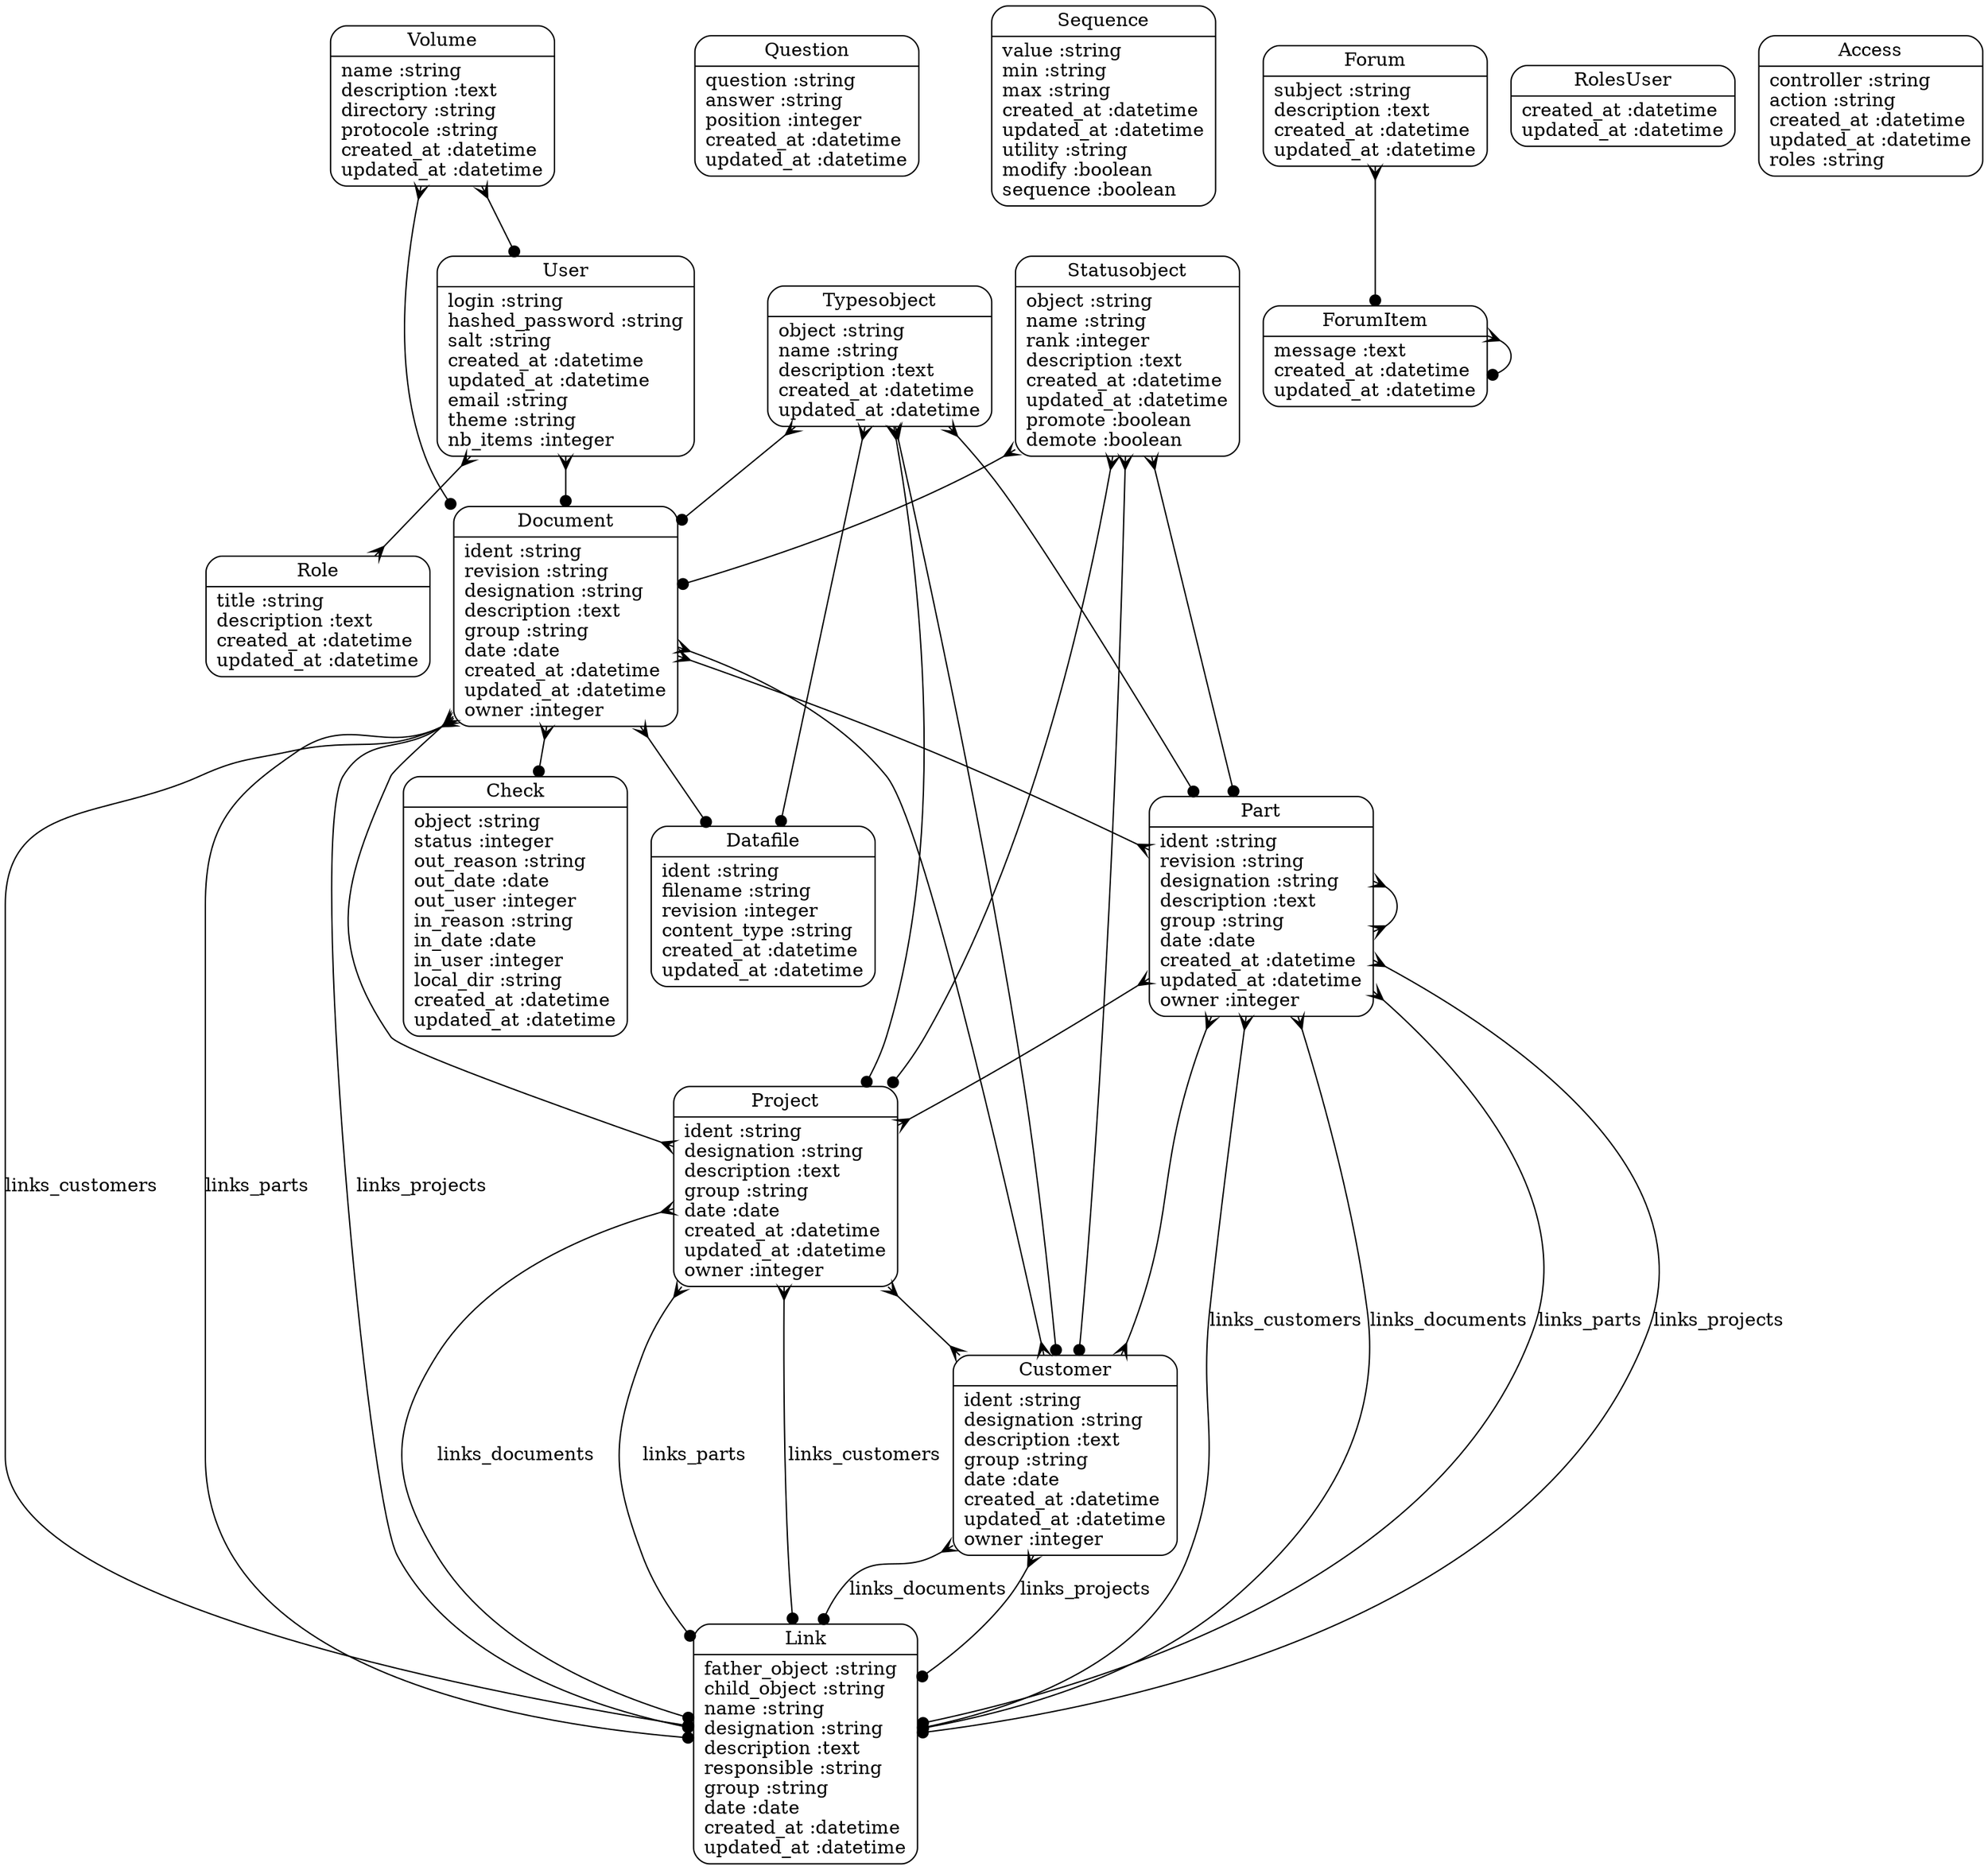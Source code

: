 digraph models_diagram {
	graph[overlap=false, splines=true]
	"Document" [shape=Mrecord, label="{Document|ident :string\lrevision :string\ldesignation :string\ldescription :text\lgroup :string\ldate :date\lcreated_at :datetime\lupdated_at :datetime\lowner :integer\l}"]
	"Part" [shape=Mrecord, label="{Part|ident :string\lrevision :string\ldesignation :string\ldescription :text\lgroup :string\ldate :date\lcreated_at :datetime\lupdated_at :datetime\lowner :integer\l}"]
	"Project" [shape=Mrecord, label="{Project|ident :string\ldesignation :string\ldescription :text\lgroup :string\ldate :date\lcreated_at :datetime\lupdated_at :datetime\lowner :integer\l}"]
	"Customer" [shape=Mrecord, label="{Customer|ident :string\ldesignation :string\ldescription :text\lgroup :string\ldate :date\lcreated_at :datetime\lupdated_at :datetime\lowner :integer\l}"]
	"User" [shape=Mrecord, label="{User|login :string\lhashed_password :string\lsalt :string\lcreated_at :datetime\lupdated_at :datetime\lemail :string\ltheme :string\lnb_items :integer\l}"]
	"Question" [shape=Mrecord, label="{Question|question :string\lanswer :string\lposition :integer\lcreated_at :datetime\lupdated_at :datetime\l}"]
	"Typesobject" [shape=Mrecord, label="{Typesobject|object :string\lname :string\ldescription :text\lcreated_at :datetime\lupdated_at :datetime\l}"]
	"Statusobject" [shape=Mrecord, label="{Statusobject|object :string\lname :string\lrank :integer\ldescription :text\lcreated_at :datetime\lupdated_at :datetime\lpromote :boolean\ldemote :boolean\l}"]
	"Role" [shape=Mrecord, label="{Role|title :string\ldescription :text\lcreated_at :datetime\lupdated_at :datetime\l}"]
	"Volume" [shape=Mrecord, label="{Volume|name :string\ldescription :text\ldirectory :string\lprotocole :string\lcreated_at :datetime\lupdated_at :datetime\l}"]
	"Sequence" [shape=Mrecord, label="{Sequence|value :string\lmin :string\lmax :string\lcreated_at :datetime\lupdated_at :datetime\lutility :string\lmodify :boolean\lsequence :boolean\l}"]
	"Link" [shape=Mrecord, label="{Link|father_object :string\lchild_object :string\lname :string\ldesignation :string\ldescription :text\lresponsible :string\lgroup :string\ldate :date\lcreated_at :datetime\lupdated_at :datetime\l}"]
	"Check" [shape=Mrecord, label="{Check|object :string\lstatus :integer\lout_reason :string\lout_date :date\lout_user :integer\lin_reason :string\lin_date :date\lin_user :integer\llocal_dir :string\lcreated_at :datetime\lupdated_at :datetime\l}"]
	"Forum" [shape=Mrecord, label="{Forum|subject :string\ldescription :text\lcreated_at :datetime\lupdated_at :datetime\l}"]
	"ForumItem" [shape=Mrecord, label="{ForumItem|message :text\lcreated_at :datetime\lupdated_at :datetime\l}"]
	"RolesUser" [shape=Mrecord, label="{RolesUser|created_at :datetime\lupdated_at :datetime\l}"]
	"Access" [shape=Mrecord, label="{Access|controller :string\laction :string\lcreated_at :datetime\lupdated_at :datetime\lroles :string\l}"]
	"Datafile" [shape=Mrecord, label="{Datafile|ident :string\lfilename :string\lrevision :integer\lcontent_type :string\lcreated_at :datetime\lupdated_at :datetime\l}"]
	"Document" -> "Check" [arrowtail=crow, arrowhead=dot, dir=both]
	"Document" -> "Customer" [arrowtail=crow, arrowhead=crow, dir=both]
	"Document" -> "Link" [label="links_parts", arrowtail=crow, arrowhead=dot, dir=both]
	"Document" -> "Project" [arrowtail=crow, arrowhead=crow, dir=both]
	"Document" -> "Link" [label="links_projects", arrowtail=crow, arrowhead=dot, dir=both]
	"Document" -> "Datafile" [arrowtail=crow, arrowhead=dot, dir=both]
	"Document" -> "Part" [arrowtail=crow, arrowhead=crow, dir=both]
	"Document" -> "Link" [label="links_customers", arrowtail=crow, arrowhead=dot, dir=both]
	"Part" -> "Customer" [arrowtail=crow, arrowhead=crow, dir=both]
	"Part" -> "Link" [label="links_documents", arrowtail=crow, arrowhead=dot, dir=both]
	"Part" -> "Link" [label="links_parts", arrowtail=crow, arrowhead=dot, dir=both]
	"Part" -> "Project" [arrowtail=crow, arrowhead=crow, dir=both]
	"Part" -> "Link" [label="links_projects", arrowtail=crow, arrowhead=dot, dir=both]
	"Part" -> "Part" [arrowtail=crow, arrowhead=crow, dir=both]
	"Part" -> "Link" [label="links_customers", arrowtail=crow, arrowhead=dot, dir=both]
	"Project" -> "Customer" [arrowtail=crow, arrowhead=crow, dir=both]
	"Project" -> "Link" [label="links_documents", arrowtail=crow, arrowhead=dot, dir=both]
	"Project" -> "Link" [label="links_parts", arrowtail=crow, arrowhead=dot, dir=both]
	"Project" -> "Link" [label="links_customers", arrowtail=crow, arrowhead=dot, dir=both]
	"Customer" -> "Link" [label="links_documents", arrowtail=crow, arrowhead=dot, dir=both]
	"Customer" -> "Link" [label="links_projects", arrowtail=crow, arrowhead=dot, dir=both]
	"User" -> "Document" [arrowtail=crow, arrowhead=dot, dir=both]
	"User" -> "Role" [arrowtail=crow, arrowhead=crow, dir=both]
	"Typesobject" -> "Customer" [arrowtail=crow, arrowhead=dot, dir=both]
	"Typesobject" -> "Document" [arrowtail=crow, arrowhead=dot, dir=both]
	"Typesobject" -> "Project" [arrowtail=crow, arrowhead=dot, dir=both]
	"Typesobject" -> "Part" [arrowtail=crow, arrowhead=dot, dir=both]
	"Typesobject" -> "Datafile" [arrowtail=crow, arrowhead=dot, dir=both]
	"Statusobject" -> "Customer" [arrowtail=crow, arrowhead=dot, dir=both]
	"Statusobject" -> "Document" [arrowtail=crow, arrowhead=dot, dir=both]
	"Statusobject" -> "Project" [arrowtail=crow, arrowhead=dot, dir=both]
	"Statusobject" -> "Part" [arrowtail=crow, arrowhead=dot, dir=both]
	"Volume" -> "Document" [arrowtail=crow, arrowhead=dot, dir=both]
	"Volume" -> "User" [arrowtail=crow, arrowhead=dot, dir=both]
	"Forum" -> "ForumItem" [arrowtail=crow, arrowhead=dot, dir=both]
	"ForumItem" -> "ForumItem" [arrowtail=crow, arrowhead=dot, dir=both]
}
